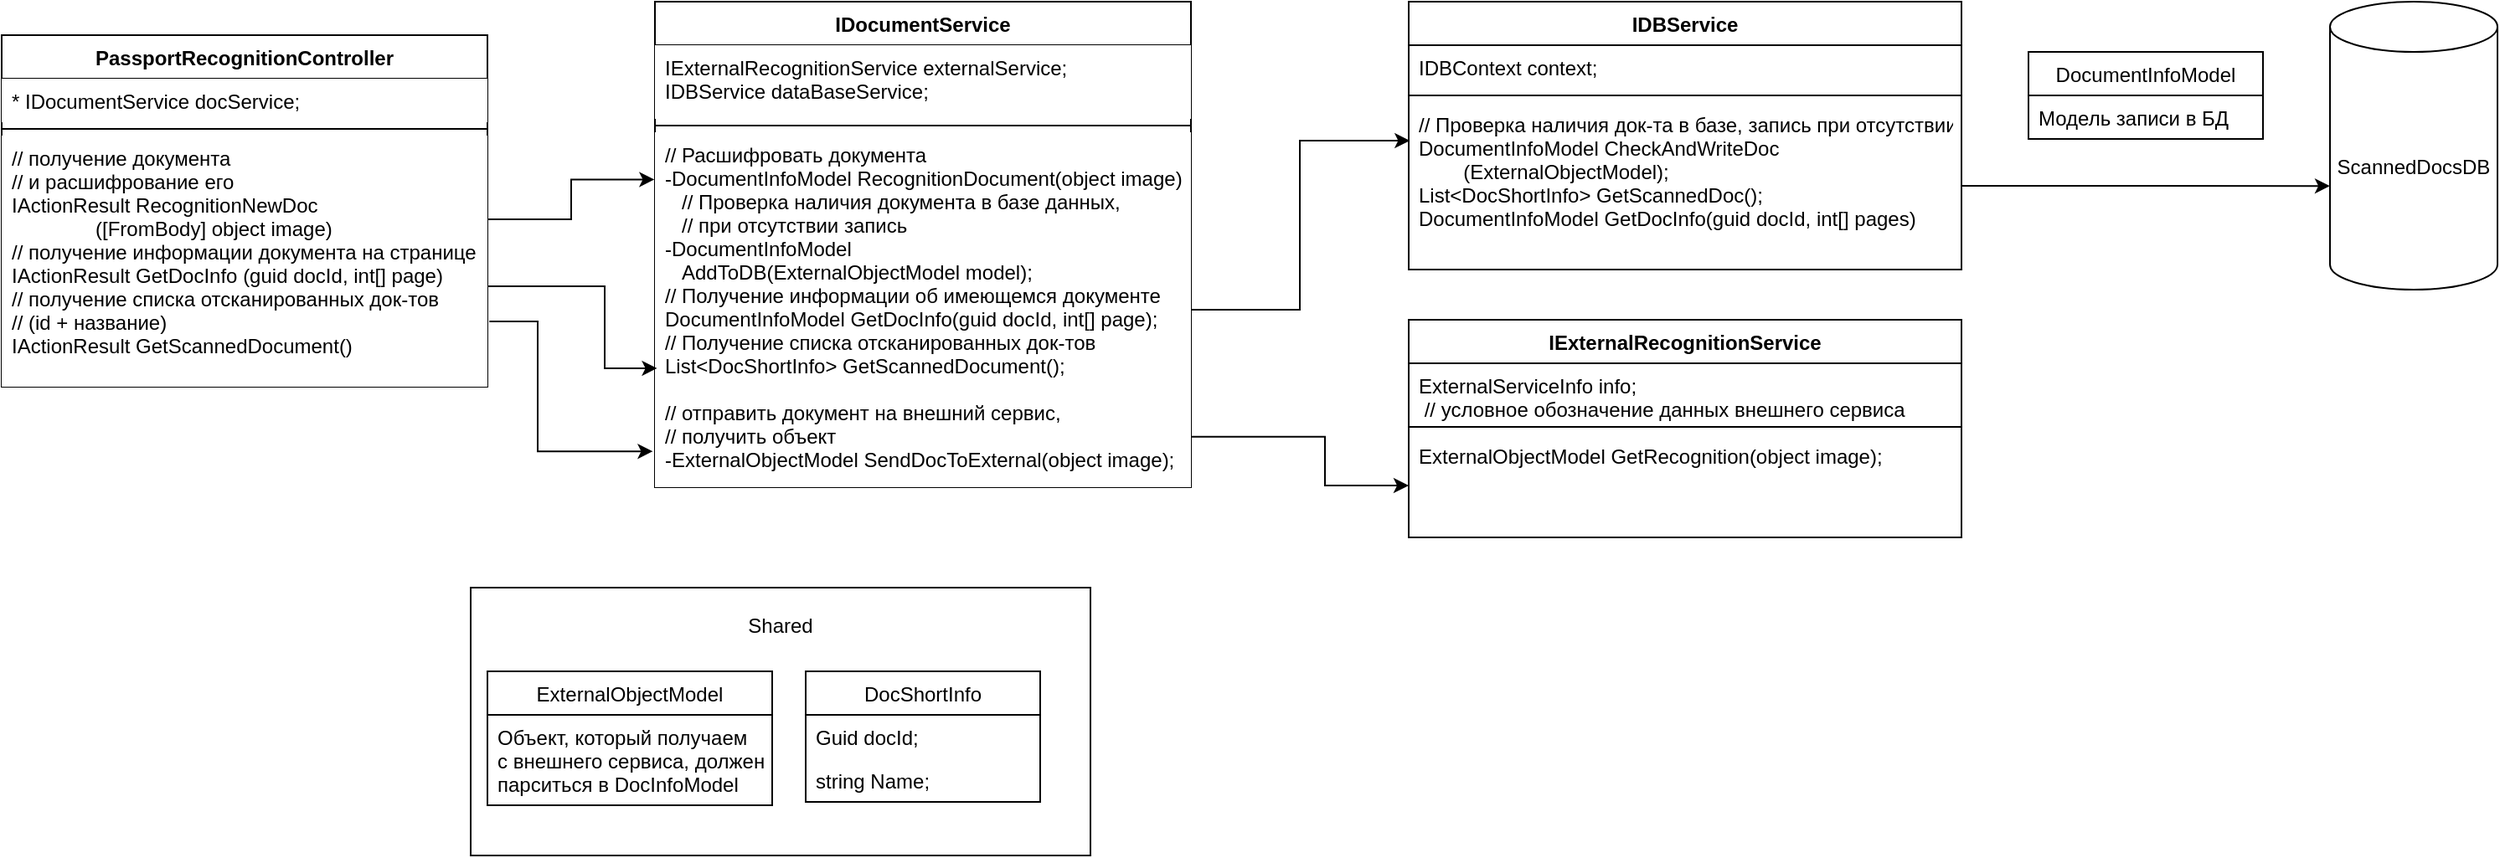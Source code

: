 <mxfile version="13.9.9" type="device"><diagram id="C5RBs43oDa-KdzZeNtuy" name="Page-1"><mxGraphModel dx="1024" dy="592" grid="1" gridSize="10" guides="1" tooltips="1" connect="1" arrows="1" fold="1" page="1" pageScale="1" pageWidth="827" pageHeight="1169" math="0" shadow="0"><root><mxCell id="WIyWlLk6GJQsqaUBKTNV-0"/><mxCell id="WIyWlLk6GJQsqaUBKTNV-1" parent="WIyWlLk6GJQsqaUBKTNV-0"/><mxCell id="SLtfF-WGyEAik5We1ZKI-8" value="PassportRecognitionController" style="swimlane;fontStyle=1;align=center;verticalAlign=top;childLayout=stackLayout;horizontal=1;startSize=26;horizontalStack=0;resizeParent=1;resizeParentMax=0;resizeLast=0;collapsible=1;marginBottom=0;fillColor=#FFFFFF;" vertex="1" parent="WIyWlLk6GJQsqaUBKTNV-1"><mxGeometry x="40" y="250" width="290" height="210" as="geometry"/></mxCell><mxCell id="SLtfF-WGyEAik5We1ZKI-9" value="* IDocumentService docService;" style="text;strokeColor=none;align=left;verticalAlign=top;spacingLeft=4;spacingRight=4;overflow=hidden;rotatable=0;points=[[0,0.5],[1,0.5]];portConstraint=eastwest;fillColor=#FFFFFF;" vertex="1" parent="SLtfF-WGyEAik5We1ZKI-8"><mxGeometry y="26" width="290" height="26" as="geometry"/></mxCell><mxCell id="SLtfF-WGyEAik5We1ZKI-10" value="" style="line;strokeWidth=1;align=left;verticalAlign=middle;spacingTop=-1;spacingLeft=3;spacingRight=3;rotatable=0;labelPosition=right;points=[];portConstraint=eastwest;fillColor=#FFFFFF;" vertex="1" parent="SLtfF-WGyEAik5We1ZKI-8"><mxGeometry y="52" width="290" height="8" as="geometry"/></mxCell><mxCell id="SLtfF-WGyEAik5We1ZKI-11" value="// получение документа&#10;// и расшифрование его&#10;IActionResult RecognitionNewDoc &#10;               ([FromBody] object image)&#10;// получение информации документа на странице&#10;IActionResult GetDocInfo (guid docId, int[] page)&#10;// получение списка отсканированных док-тов &#10;// (id + название) &#10;IActionResult GetScannedDocument()&#10;" style="text;strokeColor=none;align=left;verticalAlign=top;spacingLeft=4;spacingRight=4;overflow=hidden;rotatable=0;points=[[0,0.5],[1,0.5]];portConstraint=eastwest;labelBackgroundColor=#ffffff;fillColor=#FFFFFF;" vertex="1" parent="SLtfF-WGyEAik5We1ZKI-8"><mxGeometry y="60" width="290" height="150" as="geometry"/></mxCell><mxCell id="SLtfF-WGyEAik5We1ZKI-12" value="IDocumentService" style="swimlane;fontStyle=1;align=center;verticalAlign=top;childLayout=stackLayout;horizontal=1;startSize=26;horizontalStack=0;resizeParent=1;resizeParentMax=0;resizeLast=0;collapsible=1;marginBottom=0;labelBackgroundColor=#ffffff;fillColor=#FFFFFF;" vertex="1" parent="WIyWlLk6GJQsqaUBKTNV-1"><mxGeometry x="430" y="230" width="320" height="290" as="geometry"/></mxCell><mxCell id="SLtfF-WGyEAik5We1ZKI-13" value="IExternalRecognitionService externalService;&#10;IDBService dataBaseService;&#10;" style="text;strokeColor=none;align=left;verticalAlign=top;spacingLeft=4;spacingRight=4;overflow=hidden;rotatable=0;points=[[0,0.5],[1,0.5]];portConstraint=eastwest;fillColor=#FFFFFF;" vertex="1" parent="SLtfF-WGyEAik5We1ZKI-12"><mxGeometry y="26" width="320" height="44" as="geometry"/></mxCell><mxCell id="SLtfF-WGyEAik5We1ZKI-14" value="" style="line;strokeWidth=1;align=left;verticalAlign=middle;spacingTop=-1;spacingLeft=3;spacingRight=3;rotatable=0;labelPosition=right;points=[];portConstraint=eastwest;fillColor=#FFFFFF;" vertex="1" parent="SLtfF-WGyEAik5We1ZKI-12"><mxGeometry y="70" width="320" height="8" as="geometry"/></mxCell><mxCell id="SLtfF-WGyEAik5We1ZKI-15" value="// Расшифровать документа&#10;-DocumentInfoModel RecognitionDocument(object image);&#10;   // Проверка наличия документа в базе данных,&#10;   // при отсутствии запись&#10;-DocumentInfoModel &#10;   AddToDB(ExternalObjectModel model);&#10;// Получение информации об имеющемся документе&#10;DocumentInfoModel GetDocInfo(guid docId, int[] page);&#10;// Получение списка отсканированных док-тов&#10;List&lt;DocShortInfo&gt; GetScannedDocument();&#10;&#10;// отправить документ на внешний сервис, &#10;// получить объект&#10;-ExternalObjectModel SendDocToExternal(object image);&#10;" style="text;strokeColor=none;align=left;verticalAlign=top;spacingLeft=4;spacingRight=4;overflow=hidden;rotatable=0;points=[[0,0.5],[1,0.5]];portConstraint=eastwest;fillColor=#FFFFFF;" vertex="1" parent="SLtfF-WGyEAik5We1ZKI-12"><mxGeometry y="78" width="320" height="212" as="geometry"/></mxCell><mxCell id="SLtfF-WGyEAik5We1ZKI-20" style="edgeStyle=orthogonalEdgeStyle;rounded=0;orthogonalLoop=1;jettySize=auto;html=1;entryX=-0.004;entryY=0.899;entryDx=0;entryDy=0;entryPerimeter=0;exitX=1.004;exitY=0.74;exitDx=0;exitDy=0;exitPerimeter=0;" edge="1" parent="WIyWlLk6GJQsqaUBKTNV-1" source="SLtfF-WGyEAik5We1ZKI-11" target="SLtfF-WGyEAik5We1ZKI-15"><mxGeometry relative="1" as="geometry"><Array as="points"><mxPoint x="360" y="421"/><mxPoint x="360" y="499"/></Array></mxGeometry></mxCell><mxCell id="SLtfF-WGyEAik5We1ZKI-21" value="IDBService" style="swimlane;fontStyle=1;align=center;verticalAlign=top;childLayout=stackLayout;horizontal=1;startSize=26;horizontalStack=0;resizeParent=1;resizeParentMax=0;resizeLast=0;collapsible=1;marginBottom=0;labelBackgroundColor=#ffffff;fillColor=#FFFFFF;" vertex="1" parent="WIyWlLk6GJQsqaUBKTNV-1"><mxGeometry x="880" y="230" width="330" height="160" as="geometry"/></mxCell><mxCell id="SLtfF-WGyEAik5We1ZKI-22" value="IDBContext context;" style="text;strokeColor=none;fillColor=none;align=left;verticalAlign=top;spacingLeft=4;spacingRight=4;overflow=hidden;rotatable=0;points=[[0,0.5],[1,0.5]];portConstraint=eastwest;" vertex="1" parent="SLtfF-WGyEAik5We1ZKI-21"><mxGeometry y="26" width="330" height="26" as="geometry"/></mxCell><mxCell id="SLtfF-WGyEAik5We1ZKI-23" value="" style="line;strokeWidth=1;fillColor=none;align=left;verticalAlign=middle;spacingTop=-1;spacingLeft=3;spacingRight=3;rotatable=0;labelPosition=right;points=[];portConstraint=eastwest;" vertex="1" parent="SLtfF-WGyEAik5We1ZKI-21"><mxGeometry y="52" width="330" height="8" as="geometry"/></mxCell><mxCell id="SLtfF-WGyEAik5We1ZKI-24" value="// Проверка наличия док-та в базе, запись при отсутствии&#10;DocumentInfoModel CheckAndWriteDoc&#10;        (ExternalObjectModel); &#10;List&lt;DocShortInfo&gt; GetScannedDoc();&#10;DocumentInfoModel GetDocInfo(guid docId, int[] pages)" style="text;strokeColor=none;fillColor=none;align=left;verticalAlign=top;spacingLeft=4;spacingRight=4;overflow=hidden;rotatable=0;points=[[0,0.5],[1,0.5]];portConstraint=eastwest;" vertex="1" parent="SLtfF-WGyEAik5We1ZKI-21"><mxGeometry y="60" width="330" height="100" as="geometry"/></mxCell><mxCell id="SLtfF-WGyEAik5We1ZKI-25" style="edgeStyle=orthogonalEdgeStyle;rounded=0;orthogonalLoop=1;jettySize=auto;html=1;entryX=0.002;entryY=0.23;entryDx=0;entryDy=0;entryPerimeter=0;" edge="1" parent="WIyWlLk6GJQsqaUBKTNV-1" source="SLtfF-WGyEAik5We1ZKI-15" target="SLtfF-WGyEAik5We1ZKI-24"><mxGeometry relative="1" as="geometry"/></mxCell><mxCell id="SLtfF-WGyEAik5We1ZKI-26" value="IExternalRecognitionService" style="swimlane;fontStyle=1;align=center;verticalAlign=top;childLayout=stackLayout;horizontal=1;startSize=26;horizontalStack=0;resizeParent=1;resizeParentMax=0;resizeLast=0;collapsible=1;marginBottom=0;labelBackgroundColor=#ffffff;fillColor=#FFFFFF;" vertex="1" parent="WIyWlLk6GJQsqaUBKTNV-1"><mxGeometry x="880" y="420" width="330" height="130" as="geometry"/></mxCell><mxCell id="SLtfF-WGyEAik5We1ZKI-27" value="ExternalServiceInfo info;&#10; // условное обозначение данных внешнего сервиса" style="text;strokeColor=none;fillColor=none;align=left;verticalAlign=top;spacingLeft=4;spacingRight=4;overflow=hidden;rotatable=0;points=[[0,0.5],[1,0.5]];portConstraint=eastwest;" vertex="1" parent="SLtfF-WGyEAik5We1ZKI-26"><mxGeometry y="26" width="330" height="34" as="geometry"/></mxCell><mxCell id="SLtfF-WGyEAik5We1ZKI-28" value="" style="line;strokeWidth=1;fillColor=none;align=left;verticalAlign=middle;spacingTop=-1;spacingLeft=3;spacingRight=3;rotatable=0;labelPosition=right;points=[];portConstraint=eastwest;" vertex="1" parent="SLtfF-WGyEAik5We1ZKI-26"><mxGeometry y="60" width="330" height="8" as="geometry"/></mxCell><mxCell id="SLtfF-WGyEAik5We1ZKI-29" value="ExternalObjectModel GetRecognition(object image);" style="text;strokeColor=none;fillColor=none;align=left;verticalAlign=top;spacingLeft=4;spacingRight=4;overflow=hidden;rotatable=0;points=[[0,0.5],[1,0.5]];portConstraint=eastwest;" vertex="1" parent="SLtfF-WGyEAik5We1ZKI-26"><mxGeometry y="68" width="330" height="62" as="geometry"/></mxCell><mxCell id="SLtfF-WGyEAik5We1ZKI-30" style="edgeStyle=orthogonalEdgeStyle;rounded=0;orthogonalLoop=1;jettySize=auto;html=1;entryX=0;entryY=0.5;entryDx=0;entryDy=0;exitX=1;exitY=0.858;exitDx=0;exitDy=0;exitPerimeter=0;" edge="1" parent="WIyWlLk6GJQsqaUBKTNV-1" source="SLtfF-WGyEAik5We1ZKI-15" target="SLtfF-WGyEAik5We1ZKI-29"><mxGeometry relative="1" as="geometry"><Array as="points"><mxPoint x="830" y="490"/><mxPoint x="830" y="519"/></Array></mxGeometry></mxCell><mxCell id="SLtfF-WGyEAik5We1ZKI-31" value="Shared&lt;br&gt;&lt;br&gt;&lt;br&gt;&lt;br&gt;&lt;br&gt;&lt;br&gt;&lt;br&gt;&lt;br&gt;&lt;br&gt;" style="rounded=0;whiteSpace=wrap;html=1;labelBackgroundColor=#ffffff;fillColor=#FFFFFF;" vertex="1" parent="WIyWlLk6GJQsqaUBKTNV-1"><mxGeometry x="320" y="580" width="370" height="160" as="geometry"/></mxCell><mxCell id="SLtfF-WGyEAik5We1ZKI-32" value="ExternalObjectModel" style="swimlane;fontStyle=0;childLayout=stackLayout;horizontal=1;startSize=26;fillColor=none;horizontalStack=0;resizeParent=1;resizeParentMax=0;resizeLast=0;collapsible=1;marginBottom=0;labelBackgroundColor=#ffffff;" vertex="1" parent="WIyWlLk6GJQsqaUBKTNV-1"><mxGeometry x="330" y="630" width="170" height="80" as="geometry"/></mxCell><mxCell id="SLtfF-WGyEAik5We1ZKI-33" value="Объект, который получаем&#10;с внешнего сервиса, должен &#10;парситься в DocInfoModel" style="text;strokeColor=none;fillColor=none;align=left;verticalAlign=top;spacingLeft=4;spacingRight=4;overflow=hidden;rotatable=0;points=[[0,0.5],[1,0.5]];portConstraint=eastwest;" vertex="1" parent="SLtfF-WGyEAik5We1ZKI-32"><mxGeometry y="26" width="170" height="54" as="geometry"/></mxCell><mxCell id="SLtfF-WGyEAik5We1ZKI-36" value="DocShortInfo" style="swimlane;fontStyle=0;childLayout=stackLayout;horizontal=1;startSize=26;fillColor=none;horizontalStack=0;resizeParent=1;resizeParentMax=0;resizeLast=0;collapsible=1;marginBottom=0;labelBackgroundColor=#ffffff;" vertex="1" parent="WIyWlLk6GJQsqaUBKTNV-1"><mxGeometry x="520" y="630" width="140" height="78" as="geometry"/></mxCell><mxCell id="SLtfF-WGyEAik5We1ZKI-37" value="Guid docId;" style="text;strokeColor=none;fillColor=none;align=left;verticalAlign=top;spacingLeft=4;spacingRight=4;overflow=hidden;rotatable=0;points=[[0,0.5],[1,0.5]];portConstraint=eastwest;" vertex="1" parent="SLtfF-WGyEAik5We1ZKI-36"><mxGeometry y="26" width="140" height="26" as="geometry"/></mxCell><mxCell id="SLtfF-WGyEAik5We1ZKI-38" value="string Name;&#10;" style="text;strokeColor=none;fillColor=none;align=left;verticalAlign=top;spacingLeft=4;spacingRight=4;overflow=hidden;rotatable=0;points=[[0,0.5],[1,0.5]];portConstraint=eastwest;" vertex="1" parent="SLtfF-WGyEAik5We1ZKI-36"><mxGeometry y="52" width="140" height="26" as="geometry"/></mxCell><mxCell id="SLtfF-WGyEAik5We1ZKI-40" value="ScannedDocsDB" style="shape=cylinder3;whiteSpace=wrap;html=1;boundedLbl=1;backgroundOutline=1;size=15;labelBackgroundColor=#ffffff;fillColor=#FFFFFF;" vertex="1" parent="WIyWlLk6GJQsqaUBKTNV-1"><mxGeometry x="1430" y="230" width="100" height="172" as="geometry"/></mxCell><mxCell id="SLtfF-WGyEAik5We1ZKI-41" value="DocumentInfoModel" style="swimlane;fontStyle=0;childLayout=stackLayout;horizontal=1;startSize=26;fillColor=none;horizontalStack=0;resizeParent=1;resizeParentMax=0;resizeLast=0;collapsible=1;marginBottom=0;labelBackgroundColor=#ffffff;" vertex="1" parent="WIyWlLk6GJQsqaUBKTNV-1"><mxGeometry x="1250" y="260" width="140" height="52" as="geometry"/></mxCell><mxCell id="SLtfF-WGyEAik5We1ZKI-43" value="Модель записи в БД" style="text;strokeColor=none;fillColor=none;align=left;verticalAlign=top;spacingLeft=4;spacingRight=4;overflow=hidden;rotatable=0;points=[[0,0.5],[1,0.5]];portConstraint=eastwest;" vertex="1" parent="SLtfF-WGyEAik5We1ZKI-41"><mxGeometry y="26" width="140" height="26" as="geometry"/></mxCell><mxCell id="SLtfF-WGyEAik5We1ZKI-45" style="edgeStyle=orthogonalEdgeStyle;rounded=0;orthogonalLoop=1;jettySize=auto;html=1;entryX=0;entryY=0.64;entryDx=0;entryDy=0;entryPerimeter=0;" edge="1" parent="WIyWlLk6GJQsqaUBKTNV-1" source="SLtfF-WGyEAik5We1ZKI-24" target="SLtfF-WGyEAik5We1ZKI-40"><mxGeometry relative="1" as="geometry"/></mxCell><mxCell id="SLtfF-WGyEAik5We1ZKI-46" style="edgeStyle=orthogonalEdgeStyle;rounded=0;orthogonalLoop=1;jettySize=auto;html=1;entryX=0.004;entryY=0.665;entryDx=0;entryDy=0;entryPerimeter=0;" edge="1" parent="WIyWlLk6GJQsqaUBKTNV-1" source="SLtfF-WGyEAik5We1ZKI-11" target="SLtfF-WGyEAik5We1ZKI-15"><mxGeometry relative="1" as="geometry"><Array as="points"><mxPoint x="400" y="400"/><mxPoint x="400" y="449"/></Array></mxGeometry></mxCell><mxCell id="SLtfF-WGyEAik5We1ZKI-47" style="edgeStyle=orthogonalEdgeStyle;rounded=0;orthogonalLoop=1;jettySize=auto;html=1;entryX=-0.001;entryY=0.133;entryDx=0;entryDy=0;entryPerimeter=0;" edge="1" parent="WIyWlLk6GJQsqaUBKTNV-1" source="SLtfF-WGyEAik5We1ZKI-11" target="SLtfF-WGyEAik5We1ZKI-15"><mxGeometry relative="1" as="geometry"><Array as="points"><mxPoint x="380" y="360"/><mxPoint x="380" y="336"/></Array></mxGeometry></mxCell></root></mxGraphModel></diagram></mxfile>